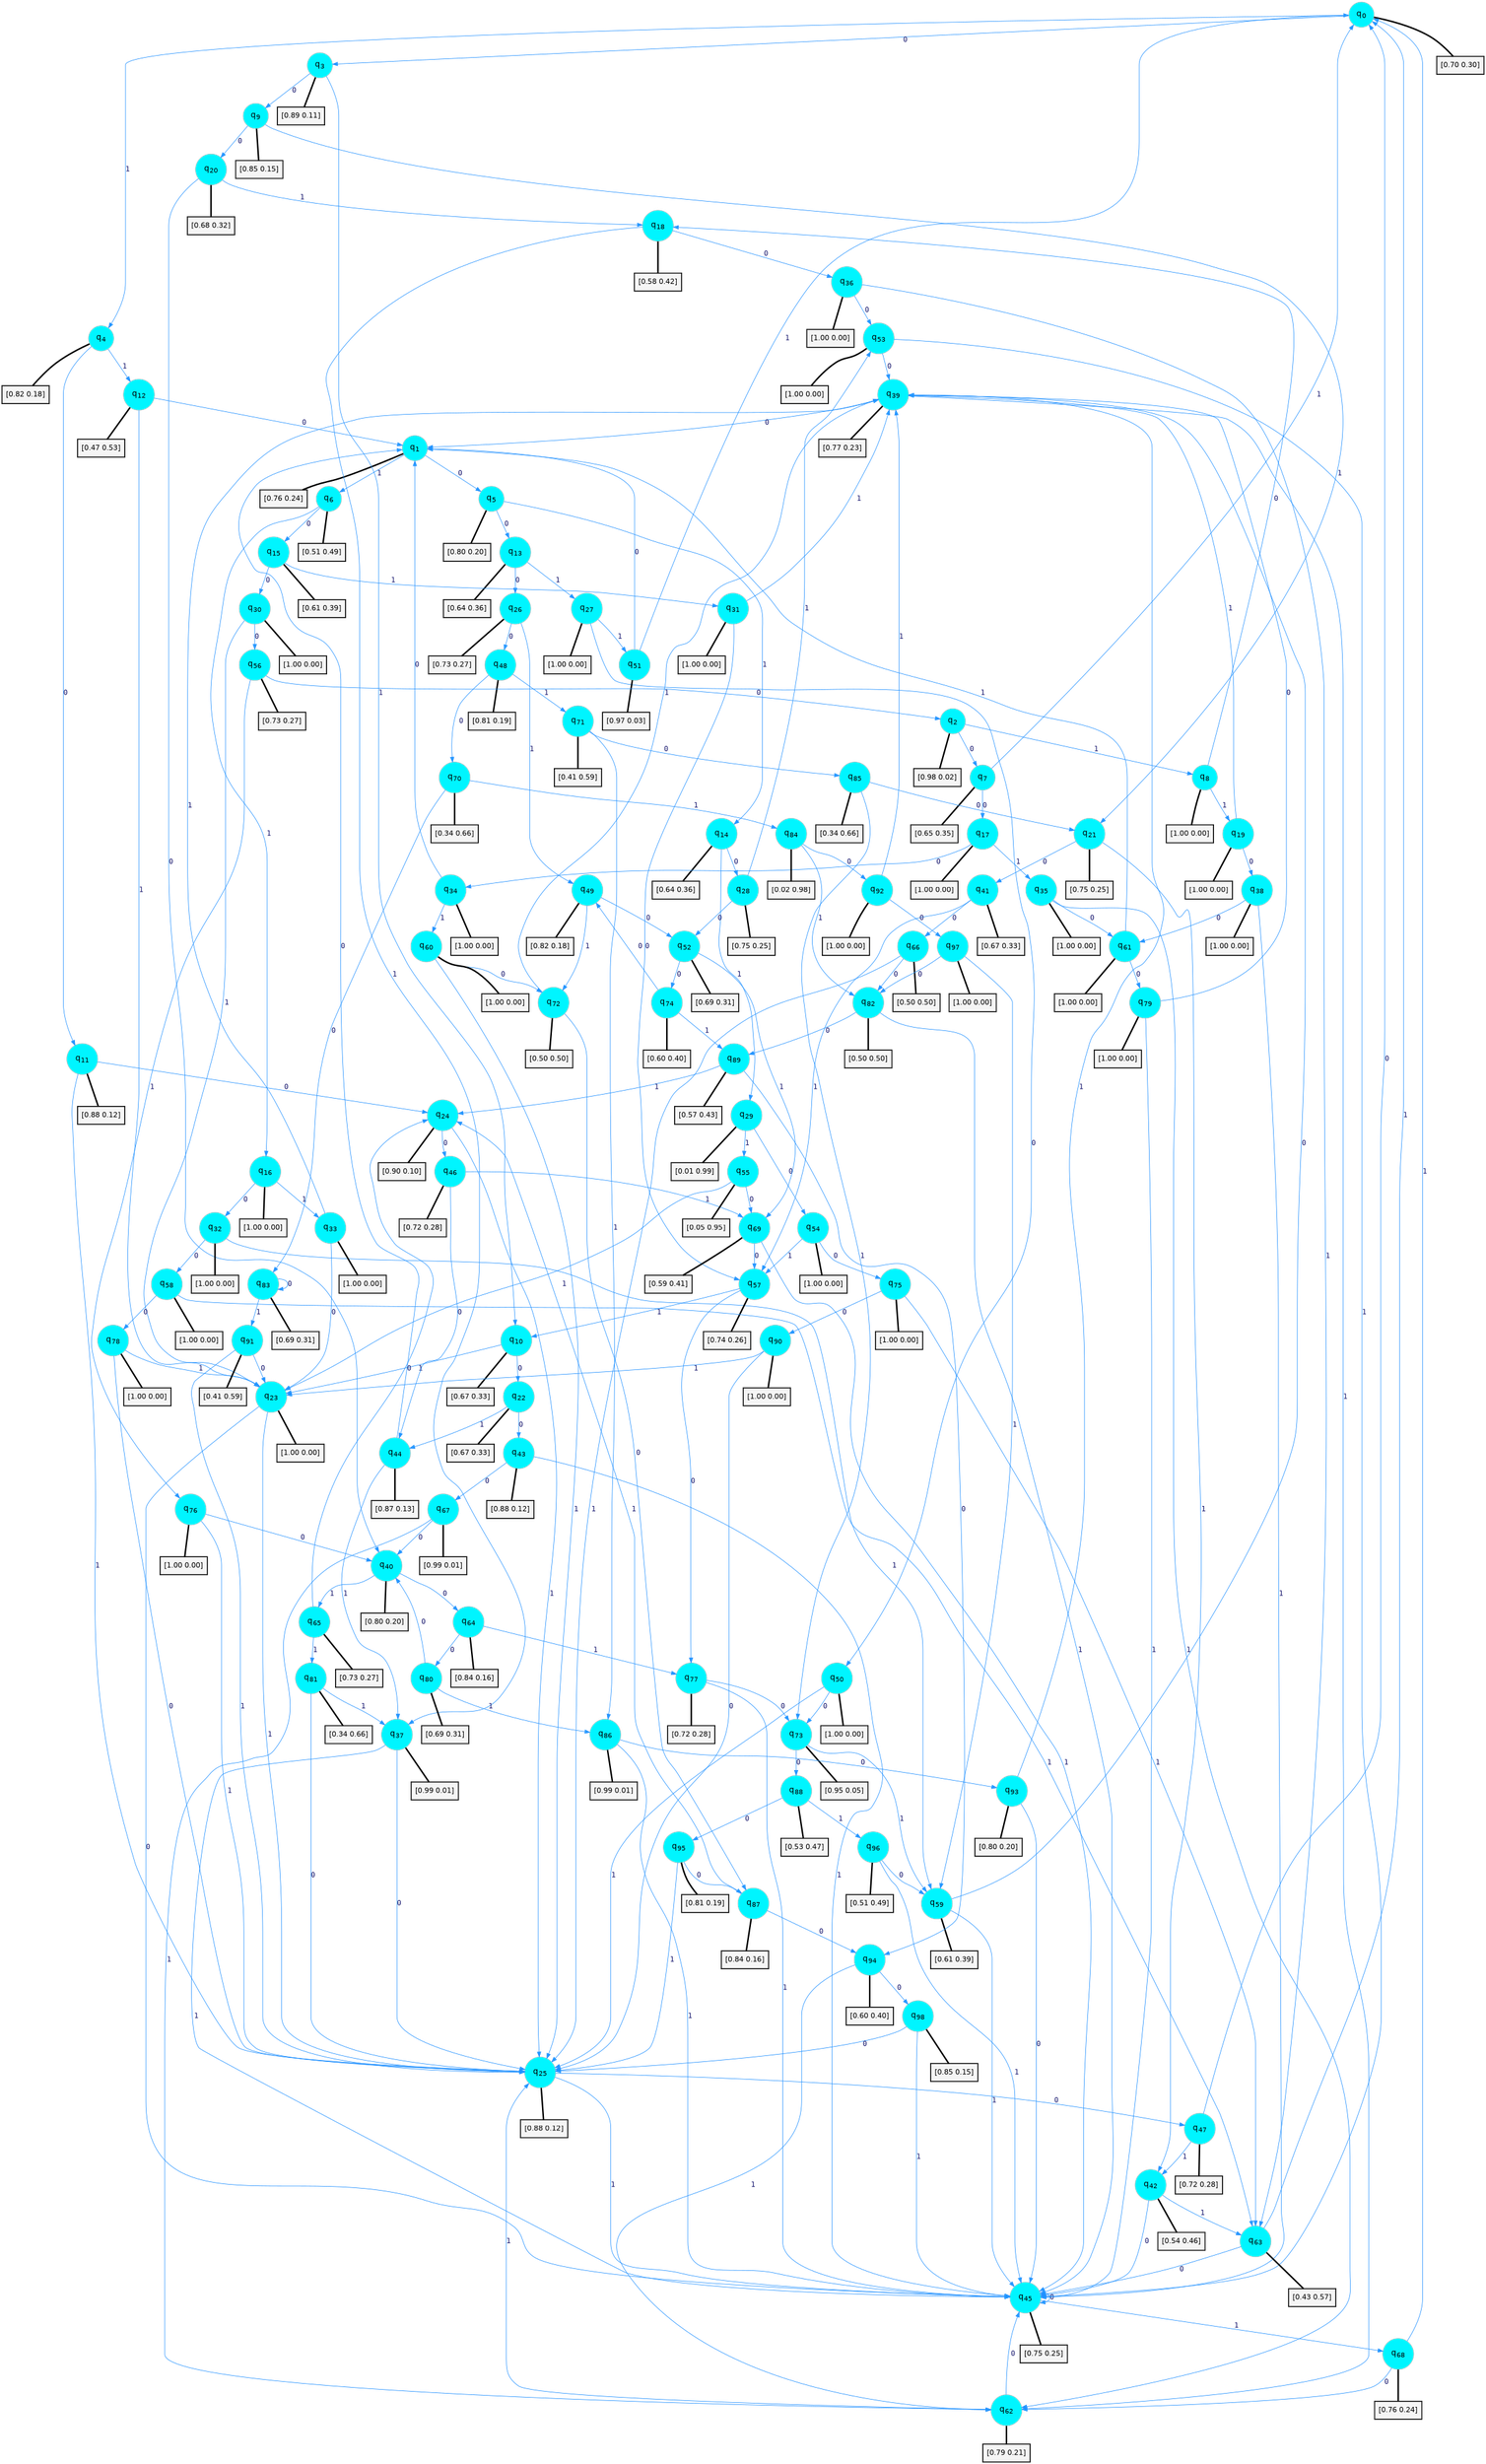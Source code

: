 digraph G {
graph [
bgcolor=transparent, dpi=300, rankdir=TD, size="40,25"];
node [
color=gray, fillcolor=turquoise1, fontcolor=black, fontname=Helvetica, fontsize=16, fontweight=bold, shape=circle, style=filled];
edge [
arrowsize=1, color=dodgerblue1, fontcolor=midnightblue, fontname=courier, fontweight=bold, penwidth=1, style=solid, weight=20];
0[label=<q<SUB>0</SUB>>];
1[label=<q<SUB>1</SUB>>];
2[label=<q<SUB>2</SUB>>];
3[label=<q<SUB>3</SUB>>];
4[label=<q<SUB>4</SUB>>];
5[label=<q<SUB>5</SUB>>];
6[label=<q<SUB>6</SUB>>];
7[label=<q<SUB>7</SUB>>];
8[label=<q<SUB>8</SUB>>];
9[label=<q<SUB>9</SUB>>];
10[label=<q<SUB>10</SUB>>];
11[label=<q<SUB>11</SUB>>];
12[label=<q<SUB>12</SUB>>];
13[label=<q<SUB>13</SUB>>];
14[label=<q<SUB>14</SUB>>];
15[label=<q<SUB>15</SUB>>];
16[label=<q<SUB>16</SUB>>];
17[label=<q<SUB>17</SUB>>];
18[label=<q<SUB>18</SUB>>];
19[label=<q<SUB>19</SUB>>];
20[label=<q<SUB>20</SUB>>];
21[label=<q<SUB>21</SUB>>];
22[label=<q<SUB>22</SUB>>];
23[label=<q<SUB>23</SUB>>];
24[label=<q<SUB>24</SUB>>];
25[label=<q<SUB>25</SUB>>];
26[label=<q<SUB>26</SUB>>];
27[label=<q<SUB>27</SUB>>];
28[label=<q<SUB>28</SUB>>];
29[label=<q<SUB>29</SUB>>];
30[label=<q<SUB>30</SUB>>];
31[label=<q<SUB>31</SUB>>];
32[label=<q<SUB>32</SUB>>];
33[label=<q<SUB>33</SUB>>];
34[label=<q<SUB>34</SUB>>];
35[label=<q<SUB>35</SUB>>];
36[label=<q<SUB>36</SUB>>];
37[label=<q<SUB>37</SUB>>];
38[label=<q<SUB>38</SUB>>];
39[label=<q<SUB>39</SUB>>];
40[label=<q<SUB>40</SUB>>];
41[label=<q<SUB>41</SUB>>];
42[label=<q<SUB>42</SUB>>];
43[label=<q<SUB>43</SUB>>];
44[label=<q<SUB>44</SUB>>];
45[label=<q<SUB>45</SUB>>];
46[label=<q<SUB>46</SUB>>];
47[label=<q<SUB>47</SUB>>];
48[label=<q<SUB>48</SUB>>];
49[label=<q<SUB>49</SUB>>];
50[label=<q<SUB>50</SUB>>];
51[label=<q<SUB>51</SUB>>];
52[label=<q<SUB>52</SUB>>];
53[label=<q<SUB>53</SUB>>];
54[label=<q<SUB>54</SUB>>];
55[label=<q<SUB>55</SUB>>];
56[label=<q<SUB>56</SUB>>];
57[label=<q<SUB>57</SUB>>];
58[label=<q<SUB>58</SUB>>];
59[label=<q<SUB>59</SUB>>];
60[label=<q<SUB>60</SUB>>];
61[label=<q<SUB>61</SUB>>];
62[label=<q<SUB>62</SUB>>];
63[label=<q<SUB>63</SUB>>];
64[label=<q<SUB>64</SUB>>];
65[label=<q<SUB>65</SUB>>];
66[label=<q<SUB>66</SUB>>];
67[label=<q<SUB>67</SUB>>];
68[label=<q<SUB>68</SUB>>];
69[label=<q<SUB>69</SUB>>];
70[label=<q<SUB>70</SUB>>];
71[label=<q<SUB>71</SUB>>];
72[label=<q<SUB>72</SUB>>];
73[label=<q<SUB>73</SUB>>];
74[label=<q<SUB>74</SUB>>];
75[label=<q<SUB>75</SUB>>];
76[label=<q<SUB>76</SUB>>];
77[label=<q<SUB>77</SUB>>];
78[label=<q<SUB>78</SUB>>];
79[label=<q<SUB>79</SUB>>];
80[label=<q<SUB>80</SUB>>];
81[label=<q<SUB>81</SUB>>];
82[label=<q<SUB>82</SUB>>];
83[label=<q<SUB>83</SUB>>];
84[label=<q<SUB>84</SUB>>];
85[label=<q<SUB>85</SUB>>];
86[label=<q<SUB>86</SUB>>];
87[label=<q<SUB>87</SUB>>];
88[label=<q<SUB>88</SUB>>];
89[label=<q<SUB>89</SUB>>];
90[label=<q<SUB>90</SUB>>];
91[label=<q<SUB>91</SUB>>];
92[label=<q<SUB>92</SUB>>];
93[label=<q<SUB>93</SUB>>];
94[label=<q<SUB>94</SUB>>];
95[label=<q<SUB>95</SUB>>];
96[label=<q<SUB>96</SUB>>];
97[label=<q<SUB>97</SUB>>];
98[label=<q<SUB>98</SUB>>];
99[label="[0.70 0.30]", shape=box,fontcolor=black, fontname=Helvetica, fontsize=14, penwidth=2, fillcolor=whitesmoke,color=black];
100[label="[0.76 0.24]", shape=box,fontcolor=black, fontname=Helvetica, fontsize=14, penwidth=2, fillcolor=whitesmoke,color=black];
101[label="[0.98 0.02]", shape=box,fontcolor=black, fontname=Helvetica, fontsize=14, penwidth=2, fillcolor=whitesmoke,color=black];
102[label="[0.89 0.11]", shape=box,fontcolor=black, fontname=Helvetica, fontsize=14, penwidth=2, fillcolor=whitesmoke,color=black];
103[label="[0.82 0.18]", shape=box,fontcolor=black, fontname=Helvetica, fontsize=14, penwidth=2, fillcolor=whitesmoke,color=black];
104[label="[0.80 0.20]", shape=box,fontcolor=black, fontname=Helvetica, fontsize=14, penwidth=2, fillcolor=whitesmoke,color=black];
105[label="[0.51 0.49]", shape=box,fontcolor=black, fontname=Helvetica, fontsize=14, penwidth=2, fillcolor=whitesmoke,color=black];
106[label="[0.65 0.35]", shape=box,fontcolor=black, fontname=Helvetica, fontsize=14, penwidth=2, fillcolor=whitesmoke,color=black];
107[label="[1.00 0.00]", shape=box,fontcolor=black, fontname=Helvetica, fontsize=14, penwidth=2, fillcolor=whitesmoke,color=black];
108[label="[0.85 0.15]", shape=box,fontcolor=black, fontname=Helvetica, fontsize=14, penwidth=2, fillcolor=whitesmoke,color=black];
109[label="[0.67 0.33]", shape=box,fontcolor=black, fontname=Helvetica, fontsize=14, penwidth=2, fillcolor=whitesmoke,color=black];
110[label="[0.88 0.12]", shape=box,fontcolor=black, fontname=Helvetica, fontsize=14, penwidth=2, fillcolor=whitesmoke,color=black];
111[label="[0.47 0.53]", shape=box,fontcolor=black, fontname=Helvetica, fontsize=14, penwidth=2, fillcolor=whitesmoke,color=black];
112[label="[0.64 0.36]", shape=box,fontcolor=black, fontname=Helvetica, fontsize=14, penwidth=2, fillcolor=whitesmoke,color=black];
113[label="[0.64 0.36]", shape=box,fontcolor=black, fontname=Helvetica, fontsize=14, penwidth=2, fillcolor=whitesmoke,color=black];
114[label="[0.61 0.39]", shape=box,fontcolor=black, fontname=Helvetica, fontsize=14, penwidth=2, fillcolor=whitesmoke,color=black];
115[label="[1.00 0.00]", shape=box,fontcolor=black, fontname=Helvetica, fontsize=14, penwidth=2, fillcolor=whitesmoke,color=black];
116[label="[1.00 0.00]", shape=box,fontcolor=black, fontname=Helvetica, fontsize=14, penwidth=2, fillcolor=whitesmoke,color=black];
117[label="[0.58 0.42]", shape=box,fontcolor=black, fontname=Helvetica, fontsize=14, penwidth=2, fillcolor=whitesmoke,color=black];
118[label="[1.00 0.00]", shape=box,fontcolor=black, fontname=Helvetica, fontsize=14, penwidth=2, fillcolor=whitesmoke,color=black];
119[label="[0.68 0.32]", shape=box,fontcolor=black, fontname=Helvetica, fontsize=14, penwidth=2, fillcolor=whitesmoke,color=black];
120[label="[0.75 0.25]", shape=box,fontcolor=black, fontname=Helvetica, fontsize=14, penwidth=2, fillcolor=whitesmoke,color=black];
121[label="[0.67 0.33]", shape=box,fontcolor=black, fontname=Helvetica, fontsize=14, penwidth=2, fillcolor=whitesmoke,color=black];
122[label="[1.00 0.00]", shape=box,fontcolor=black, fontname=Helvetica, fontsize=14, penwidth=2, fillcolor=whitesmoke,color=black];
123[label="[0.90 0.10]", shape=box,fontcolor=black, fontname=Helvetica, fontsize=14, penwidth=2, fillcolor=whitesmoke,color=black];
124[label="[0.88 0.12]", shape=box,fontcolor=black, fontname=Helvetica, fontsize=14, penwidth=2, fillcolor=whitesmoke,color=black];
125[label="[0.73 0.27]", shape=box,fontcolor=black, fontname=Helvetica, fontsize=14, penwidth=2, fillcolor=whitesmoke,color=black];
126[label="[1.00 0.00]", shape=box,fontcolor=black, fontname=Helvetica, fontsize=14, penwidth=2, fillcolor=whitesmoke,color=black];
127[label="[0.75 0.25]", shape=box,fontcolor=black, fontname=Helvetica, fontsize=14, penwidth=2, fillcolor=whitesmoke,color=black];
128[label="[0.01 0.99]", shape=box,fontcolor=black, fontname=Helvetica, fontsize=14, penwidth=2, fillcolor=whitesmoke,color=black];
129[label="[1.00 0.00]", shape=box,fontcolor=black, fontname=Helvetica, fontsize=14, penwidth=2, fillcolor=whitesmoke,color=black];
130[label="[1.00 0.00]", shape=box,fontcolor=black, fontname=Helvetica, fontsize=14, penwidth=2, fillcolor=whitesmoke,color=black];
131[label="[1.00 0.00]", shape=box,fontcolor=black, fontname=Helvetica, fontsize=14, penwidth=2, fillcolor=whitesmoke,color=black];
132[label="[1.00 0.00]", shape=box,fontcolor=black, fontname=Helvetica, fontsize=14, penwidth=2, fillcolor=whitesmoke,color=black];
133[label="[1.00 0.00]", shape=box,fontcolor=black, fontname=Helvetica, fontsize=14, penwidth=2, fillcolor=whitesmoke,color=black];
134[label="[1.00 0.00]", shape=box,fontcolor=black, fontname=Helvetica, fontsize=14, penwidth=2, fillcolor=whitesmoke,color=black];
135[label="[1.00 0.00]", shape=box,fontcolor=black, fontname=Helvetica, fontsize=14, penwidth=2, fillcolor=whitesmoke,color=black];
136[label="[0.99 0.01]", shape=box,fontcolor=black, fontname=Helvetica, fontsize=14, penwidth=2, fillcolor=whitesmoke,color=black];
137[label="[1.00 0.00]", shape=box,fontcolor=black, fontname=Helvetica, fontsize=14, penwidth=2, fillcolor=whitesmoke,color=black];
138[label="[0.77 0.23]", shape=box,fontcolor=black, fontname=Helvetica, fontsize=14, penwidth=2, fillcolor=whitesmoke,color=black];
139[label="[0.80 0.20]", shape=box,fontcolor=black, fontname=Helvetica, fontsize=14, penwidth=2, fillcolor=whitesmoke,color=black];
140[label="[0.67 0.33]", shape=box,fontcolor=black, fontname=Helvetica, fontsize=14, penwidth=2, fillcolor=whitesmoke,color=black];
141[label="[0.54 0.46]", shape=box,fontcolor=black, fontname=Helvetica, fontsize=14, penwidth=2, fillcolor=whitesmoke,color=black];
142[label="[0.88 0.12]", shape=box,fontcolor=black, fontname=Helvetica, fontsize=14, penwidth=2, fillcolor=whitesmoke,color=black];
143[label="[0.87 0.13]", shape=box,fontcolor=black, fontname=Helvetica, fontsize=14, penwidth=2, fillcolor=whitesmoke,color=black];
144[label="[0.75 0.25]", shape=box,fontcolor=black, fontname=Helvetica, fontsize=14, penwidth=2, fillcolor=whitesmoke,color=black];
145[label="[0.72 0.28]", shape=box,fontcolor=black, fontname=Helvetica, fontsize=14, penwidth=2, fillcolor=whitesmoke,color=black];
146[label="[0.72 0.28]", shape=box,fontcolor=black, fontname=Helvetica, fontsize=14, penwidth=2, fillcolor=whitesmoke,color=black];
147[label="[0.81 0.19]", shape=box,fontcolor=black, fontname=Helvetica, fontsize=14, penwidth=2, fillcolor=whitesmoke,color=black];
148[label="[0.82 0.18]", shape=box,fontcolor=black, fontname=Helvetica, fontsize=14, penwidth=2, fillcolor=whitesmoke,color=black];
149[label="[1.00 0.00]", shape=box,fontcolor=black, fontname=Helvetica, fontsize=14, penwidth=2, fillcolor=whitesmoke,color=black];
150[label="[0.97 0.03]", shape=box,fontcolor=black, fontname=Helvetica, fontsize=14, penwidth=2, fillcolor=whitesmoke,color=black];
151[label="[0.69 0.31]", shape=box,fontcolor=black, fontname=Helvetica, fontsize=14, penwidth=2, fillcolor=whitesmoke,color=black];
152[label="[1.00 0.00]", shape=box,fontcolor=black, fontname=Helvetica, fontsize=14, penwidth=2, fillcolor=whitesmoke,color=black];
153[label="[1.00 0.00]", shape=box,fontcolor=black, fontname=Helvetica, fontsize=14, penwidth=2, fillcolor=whitesmoke,color=black];
154[label="[0.05 0.95]", shape=box,fontcolor=black, fontname=Helvetica, fontsize=14, penwidth=2, fillcolor=whitesmoke,color=black];
155[label="[0.73 0.27]", shape=box,fontcolor=black, fontname=Helvetica, fontsize=14, penwidth=2, fillcolor=whitesmoke,color=black];
156[label="[0.74 0.26]", shape=box,fontcolor=black, fontname=Helvetica, fontsize=14, penwidth=2, fillcolor=whitesmoke,color=black];
157[label="[1.00 0.00]", shape=box,fontcolor=black, fontname=Helvetica, fontsize=14, penwidth=2, fillcolor=whitesmoke,color=black];
158[label="[0.61 0.39]", shape=box,fontcolor=black, fontname=Helvetica, fontsize=14, penwidth=2, fillcolor=whitesmoke,color=black];
159[label="[1.00 0.00]", shape=box,fontcolor=black, fontname=Helvetica, fontsize=14, penwidth=2, fillcolor=whitesmoke,color=black];
160[label="[1.00 0.00]", shape=box,fontcolor=black, fontname=Helvetica, fontsize=14, penwidth=2, fillcolor=whitesmoke,color=black];
161[label="[0.79 0.21]", shape=box,fontcolor=black, fontname=Helvetica, fontsize=14, penwidth=2, fillcolor=whitesmoke,color=black];
162[label="[0.43 0.57]", shape=box,fontcolor=black, fontname=Helvetica, fontsize=14, penwidth=2, fillcolor=whitesmoke,color=black];
163[label="[0.84 0.16]", shape=box,fontcolor=black, fontname=Helvetica, fontsize=14, penwidth=2, fillcolor=whitesmoke,color=black];
164[label="[0.73 0.27]", shape=box,fontcolor=black, fontname=Helvetica, fontsize=14, penwidth=2, fillcolor=whitesmoke,color=black];
165[label="[0.50 0.50]", shape=box,fontcolor=black, fontname=Helvetica, fontsize=14, penwidth=2, fillcolor=whitesmoke,color=black];
166[label="[0.99 0.01]", shape=box,fontcolor=black, fontname=Helvetica, fontsize=14, penwidth=2, fillcolor=whitesmoke,color=black];
167[label="[0.76 0.24]", shape=box,fontcolor=black, fontname=Helvetica, fontsize=14, penwidth=2, fillcolor=whitesmoke,color=black];
168[label="[0.59 0.41]", shape=box,fontcolor=black, fontname=Helvetica, fontsize=14, penwidth=2, fillcolor=whitesmoke,color=black];
169[label="[0.34 0.66]", shape=box,fontcolor=black, fontname=Helvetica, fontsize=14, penwidth=2, fillcolor=whitesmoke,color=black];
170[label="[0.41 0.59]", shape=box,fontcolor=black, fontname=Helvetica, fontsize=14, penwidth=2, fillcolor=whitesmoke,color=black];
171[label="[0.50 0.50]", shape=box,fontcolor=black, fontname=Helvetica, fontsize=14, penwidth=2, fillcolor=whitesmoke,color=black];
172[label="[0.95 0.05]", shape=box,fontcolor=black, fontname=Helvetica, fontsize=14, penwidth=2, fillcolor=whitesmoke,color=black];
173[label="[0.60 0.40]", shape=box,fontcolor=black, fontname=Helvetica, fontsize=14, penwidth=2, fillcolor=whitesmoke,color=black];
174[label="[1.00 0.00]", shape=box,fontcolor=black, fontname=Helvetica, fontsize=14, penwidth=2, fillcolor=whitesmoke,color=black];
175[label="[1.00 0.00]", shape=box,fontcolor=black, fontname=Helvetica, fontsize=14, penwidth=2, fillcolor=whitesmoke,color=black];
176[label="[0.72 0.28]", shape=box,fontcolor=black, fontname=Helvetica, fontsize=14, penwidth=2, fillcolor=whitesmoke,color=black];
177[label="[1.00 0.00]", shape=box,fontcolor=black, fontname=Helvetica, fontsize=14, penwidth=2, fillcolor=whitesmoke,color=black];
178[label="[1.00 0.00]", shape=box,fontcolor=black, fontname=Helvetica, fontsize=14, penwidth=2, fillcolor=whitesmoke,color=black];
179[label="[0.69 0.31]", shape=box,fontcolor=black, fontname=Helvetica, fontsize=14, penwidth=2, fillcolor=whitesmoke,color=black];
180[label="[0.34 0.66]", shape=box,fontcolor=black, fontname=Helvetica, fontsize=14, penwidth=2, fillcolor=whitesmoke,color=black];
181[label="[0.50 0.50]", shape=box,fontcolor=black, fontname=Helvetica, fontsize=14, penwidth=2, fillcolor=whitesmoke,color=black];
182[label="[0.69 0.31]", shape=box,fontcolor=black, fontname=Helvetica, fontsize=14, penwidth=2, fillcolor=whitesmoke,color=black];
183[label="[0.02 0.98]", shape=box,fontcolor=black, fontname=Helvetica, fontsize=14, penwidth=2, fillcolor=whitesmoke,color=black];
184[label="[0.34 0.66]", shape=box,fontcolor=black, fontname=Helvetica, fontsize=14, penwidth=2, fillcolor=whitesmoke,color=black];
185[label="[0.99 0.01]", shape=box,fontcolor=black, fontname=Helvetica, fontsize=14, penwidth=2, fillcolor=whitesmoke,color=black];
186[label="[0.84 0.16]", shape=box,fontcolor=black, fontname=Helvetica, fontsize=14, penwidth=2, fillcolor=whitesmoke,color=black];
187[label="[0.53 0.47]", shape=box,fontcolor=black, fontname=Helvetica, fontsize=14, penwidth=2, fillcolor=whitesmoke,color=black];
188[label="[0.57 0.43]", shape=box,fontcolor=black, fontname=Helvetica, fontsize=14, penwidth=2, fillcolor=whitesmoke,color=black];
189[label="[1.00 0.00]", shape=box,fontcolor=black, fontname=Helvetica, fontsize=14, penwidth=2, fillcolor=whitesmoke,color=black];
190[label="[0.41 0.59]", shape=box,fontcolor=black, fontname=Helvetica, fontsize=14, penwidth=2, fillcolor=whitesmoke,color=black];
191[label="[1.00 0.00]", shape=box,fontcolor=black, fontname=Helvetica, fontsize=14, penwidth=2, fillcolor=whitesmoke,color=black];
192[label="[0.80 0.20]", shape=box,fontcolor=black, fontname=Helvetica, fontsize=14, penwidth=2, fillcolor=whitesmoke,color=black];
193[label="[0.60 0.40]", shape=box,fontcolor=black, fontname=Helvetica, fontsize=14, penwidth=2, fillcolor=whitesmoke,color=black];
194[label="[0.81 0.19]", shape=box,fontcolor=black, fontname=Helvetica, fontsize=14, penwidth=2, fillcolor=whitesmoke,color=black];
195[label="[0.51 0.49]", shape=box,fontcolor=black, fontname=Helvetica, fontsize=14, penwidth=2, fillcolor=whitesmoke,color=black];
196[label="[1.00 0.00]", shape=box,fontcolor=black, fontname=Helvetica, fontsize=14, penwidth=2, fillcolor=whitesmoke,color=black];
197[label="[0.85 0.15]", shape=box,fontcolor=black, fontname=Helvetica, fontsize=14, penwidth=2, fillcolor=whitesmoke,color=black];
0->3 [label=0];
0->4 [label=1];
0->99 [arrowhead=none, penwidth=3,color=black];
1->5 [label=0];
1->6 [label=1];
1->100 [arrowhead=none, penwidth=3,color=black];
2->7 [label=0];
2->8 [label=1];
2->101 [arrowhead=none, penwidth=3,color=black];
3->9 [label=0];
3->10 [label=1];
3->102 [arrowhead=none, penwidth=3,color=black];
4->11 [label=0];
4->12 [label=1];
4->103 [arrowhead=none, penwidth=3,color=black];
5->13 [label=0];
5->14 [label=1];
5->104 [arrowhead=none, penwidth=3,color=black];
6->15 [label=0];
6->16 [label=1];
6->105 [arrowhead=none, penwidth=3,color=black];
7->17 [label=0];
7->0 [label=1];
7->106 [arrowhead=none, penwidth=3,color=black];
8->18 [label=0];
8->19 [label=1];
8->107 [arrowhead=none, penwidth=3,color=black];
9->20 [label=0];
9->21 [label=1];
9->108 [arrowhead=none, penwidth=3,color=black];
10->22 [label=0];
10->23 [label=1];
10->109 [arrowhead=none, penwidth=3,color=black];
11->24 [label=0];
11->25 [label=1];
11->110 [arrowhead=none, penwidth=3,color=black];
12->1 [label=0];
12->23 [label=1];
12->111 [arrowhead=none, penwidth=3,color=black];
13->26 [label=0];
13->27 [label=1];
13->112 [arrowhead=none, penwidth=3,color=black];
14->28 [label=0];
14->29 [label=1];
14->113 [arrowhead=none, penwidth=3,color=black];
15->30 [label=0];
15->31 [label=1];
15->114 [arrowhead=none, penwidth=3,color=black];
16->32 [label=0];
16->33 [label=1];
16->115 [arrowhead=none, penwidth=3,color=black];
17->34 [label=0];
17->35 [label=1];
17->116 [arrowhead=none, penwidth=3,color=black];
18->36 [label=0];
18->37 [label=1];
18->117 [arrowhead=none, penwidth=3,color=black];
19->38 [label=0];
19->39 [label=1];
19->118 [arrowhead=none, penwidth=3,color=black];
20->40 [label=0];
20->18 [label=1];
20->119 [arrowhead=none, penwidth=3,color=black];
21->41 [label=0];
21->42 [label=1];
21->120 [arrowhead=none, penwidth=3,color=black];
22->43 [label=0];
22->44 [label=1];
22->121 [arrowhead=none, penwidth=3,color=black];
23->45 [label=0];
23->25 [label=1];
23->122 [arrowhead=none, penwidth=3,color=black];
24->46 [label=0];
24->25 [label=1];
24->123 [arrowhead=none, penwidth=3,color=black];
25->47 [label=0];
25->45 [label=1];
25->124 [arrowhead=none, penwidth=3,color=black];
26->48 [label=0];
26->49 [label=1];
26->125 [arrowhead=none, penwidth=3,color=black];
27->50 [label=0];
27->51 [label=1];
27->126 [arrowhead=none, penwidth=3,color=black];
28->52 [label=0];
28->53 [label=1];
28->127 [arrowhead=none, penwidth=3,color=black];
29->54 [label=0];
29->55 [label=1];
29->128 [arrowhead=none, penwidth=3,color=black];
30->56 [label=0];
30->23 [label=1];
30->129 [arrowhead=none, penwidth=3,color=black];
31->57 [label=0];
31->39 [label=1];
31->130 [arrowhead=none, penwidth=3,color=black];
32->58 [label=0];
32->59 [label=1];
32->131 [arrowhead=none, penwidth=3,color=black];
33->23 [label=0];
33->39 [label=1];
33->132 [arrowhead=none, penwidth=3,color=black];
34->1 [label=0];
34->60 [label=1];
34->133 [arrowhead=none, penwidth=3,color=black];
35->61 [label=0];
35->62 [label=1];
35->134 [arrowhead=none, penwidth=3,color=black];
36->53 [label=0];
36->63 [label=1];
36->135 [arrowhead=none, penwidth=3,color=black];
37->25 [label=0];
37->45 [label=1];
37->136 [arrowhead=none, penwidth=3,color=black];
38->61 [label=0];
38->45 [label=1];
38->137 [arrowhead=none, penwidth=3,color=black];
39->1 [label=0];
39->62 [label=1];
39->138 [arrowhead=none, penwidth=3,color=black];
40->64 [label=0];
40->65 [label=1];
40->139 [arrowhead=none, penwidth=3,color=black];
41->66 [label=0];
41->57 [label=1];
41->140 [arrowhead=none, penwidth=3,color=black];
42->45 [label=0];
42->63 [label=1];
42->141 [arrowhead=none, penwidth=3,color=black];
43->67 [label=0];
43->45 [label=1];
43->142 [arrowhead=none, penwidth=3,color=black];
44->1 [label=0];
44->37 [label=1];
44->143 [arrowhead=none, penwidth=3,color=black];
45->45 [label=0];
45->68 [label=1];
45->144 [arrowhead=none, penwidth=3,color=black];
46->44 [label=0];
46->69 [label=1];
46->145 [arrowhead=none, penwidth=3,color=black];
47->0 [label=0];
47->42 [label=1];
47->146 [arrowhead=none, penwidth=3,color=black];
48->70 [label=0];
48->71 [label=1];
48->147 [arrowhead=none, penwidth=3,color=black];
49->52 [label=0];
49->72 [label=1];
49->148 [arrowhead=none, penwidth=3,color=black];
50->73 [label=0];
50->25 [label=1];
50->149 [arrowhead=none, penwidth=3,color=black];
51->1 [label=0];
51->0 [label=1];
51->150 [arrowhead=none, penwidth=3,color=black];
52->74 [label=0];
52->69 [label=1];
52->151 [arrowhead=none, penwidth=3,color=black];
53->39 [label=0];
53->45 [label=1];
53->152 [arrowhead=none, penwidth=3,color=black];
54->75 [label=0];
54->57 [label=1];
54->153 [arrowhead=none, penwidth=3,color=black];
55->69 [label=0];
55->23 [label=1];
55->154 [arrowhead=none, penwidth=3,color=black];
56->2 [label=0];
56->76 [label=1];
56->155 [arrowhead=none, penwidth=3,color=black];
57->77 [label=0];
57->10 [label=1];
57->156 [arrowhead=none, penwidth=3,color=black];
58->78 [label=0];
58->63 [label=1];
58->157 [arrowhead=none, penwidth=3,color=black];
59->39 [label=0];
59->45 [label=1];
59->158 [arrowhead=none, penwidth=3,color=black];
60->72 [label=0];
60->25 [label=1];
60->159 [arrowhead=none, penwidth=3,color=black];
61->79 [label=0];
61->1 [label=1];
61->160 [arrowhead=none, penwidth=3,color=black];
62->45 [label=0];
62->25 [label=1];
62->161 [arrowhead=none, penwidth=3,color=black];
63->45 [label=0];
63->0 [label=1];
63->162 [arrowhead=none, penwidth=3,color=black];
64->80 [label=0];
64->77 [label=1];
64->163 [arrowhead=none, penwidth=3,color=black];
65->24 [label=0];
65->81 [label=1];
65->164 [arrowhead=none, penwidth=3,color=black];
66->82 [label=0];
66->25 [label=1];
66->165 [arrowhead=none, penwidth=3,color=black];
67->40 [label=0];
67->62 [label=1];
67->166 [arrowhead=none, penwidth=3,color=black];
68->62 [label=0];
68->0 [label=1];
68->167 [arrowhead=none, penwidth=3,color=black];
69->57 [label=0];
69->45 [label=1];
69->168 [arrowhead=none, penwidth=3,color=black];
70->83 [label=0];
70->84 [label=1];
70->169 [arrowhead=none, penwidth=3,color=black];
71->85 [label=0];
71->86 [label=1];
71->170 [arrowhead=none, penwidth=3,color=black];
72->87 [label=0];
72->39 [label=1];
72->171 [arrowhead=none, penwidth=3,color=black];
73->88 [label=0];
73->59 [label=1];
73->172 [arrowhead=none, penwidth=3,color=black];
74->49 [label=0];
74->89 [label=1];
74->173 [arrowhead=none, penwidth=3,color=black];
75->90 [label=0];
75->63 [label=1];
75->174 [arrowhead=none, penwidth=3,color=black];
76->40 [label=0];
76->25 [label=1];
76->175 [arrowhead=none, penwidth=3,color=black];
77->73 [label=0];
77->45 [label=1];
77->176 [arrowhead=none, penwidth=3,color=black];
78->25 [label=0];
78->23 [label=1];
78->177 [arrowhead=none, penwidth=3,color=black];
79->39 [label=0];
79->45 [label=1];
79->178 [arrowhead=none, penwidth=3,color=black];
80->40 [label=0];
80->86 [label=1];
80->179 [arrowhead=none, penwidth=3,color=black];
81->25 [label=0];
81->37 [label=1];
81->180 [arrowhead=none, penwidth=3,color=black];
82->89 [label=0];
82->45 [label=1];
82->181 [arrowhead=none, penwidth=3,color=black];
83->83 [label=0];
83->91 [label=1];
83->182 [arrowhead=none, penwidth=3,color=black];
84->92 [label=0];
84->82 [label=1];
84->183 [arrowhead=none, penwidth=3,color=black];
85->21 [label=0];
85->73 [label=1];
85->184 [arrowhead=none, penwidth=3,color=black];
86->93 [label=0];
86->45 [label=1];
86->185 [arrowhead=none, penwidth=3,color=black];
87->94 [label=0];
87->24 [label=1];
87->186 [arrowhead=none, penwidth=3,color=black];
88->95 [label=0];
88->96 [label=1];
88->187 [arrowhead=none, penwidth=3,color=black];
89->94 [label=0];
89->24 [label=1];
89->188 [arrowhead=none, penwidth=3,color=black];
90->25 [label=0];
90->23 [label=1];
90->189 [arrowhead=none, penwidth=3,color=black];
91->23 [label=0];
91->25 [label=1];
91->190 [arrowhead=none, penwidth=3,color=black];
92->97 [label=0];
92->39 [label=1];
92->191 [arrowhead=none, penwidth=3,color=black];
93->45 [label=0];
93->39 [label=1];
93->192 [arrowhead=none, penwidth=3,color=black];
94->98 [label=0];
94->62 [label=1];
94->193 [arrowhead=none, penwidth=3,color=black];
95->87 [label=0];
95->25 [label=1];
95->194 [arrowhead=none, penwidth=3,color=black];
96->59 [label=0];
96->45 [label=1];
96->195 [arrowhead=none, penwidth=3,color=black];
97->82 [label=0];
97->59 [label=1];
97->196 [arrowhead=none, penwidth=3,color=black];
98->25 [label=0];
98->45 [label=1];
98->197 [arrowhead=none, penwidth=3,color=black];
}

